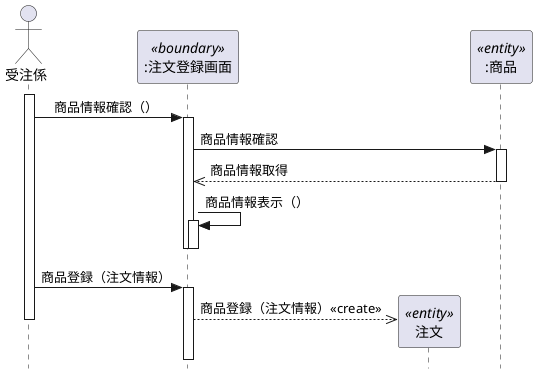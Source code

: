 @startuml
hide footbox
skinparam style strictuml
actor 受注係 as kakari
participant ":注文登録画面" as toroku <<boundary>>
participant "注文" as tyumon <<entity>>
participant ":商品" as syohin <<entity>>

activate kakari
kakari -> toroku:　商品情報確認（）

activate toroku
toroku -> syohin: 商品情報確認
activate syohin
syohin -->> toroku: 商品情報取得
deactivate syohin
toroku -> toroku: 商品情報表示（）
activate toroku
deactivate toroku
deactivate toroku

kakari -> toroku: 商品登録（注文情報）
activate toroku
create tyumon
toroku -->> tyumon: 商品登録（注文情報）<<create>>

deactivate kakari
@enduml